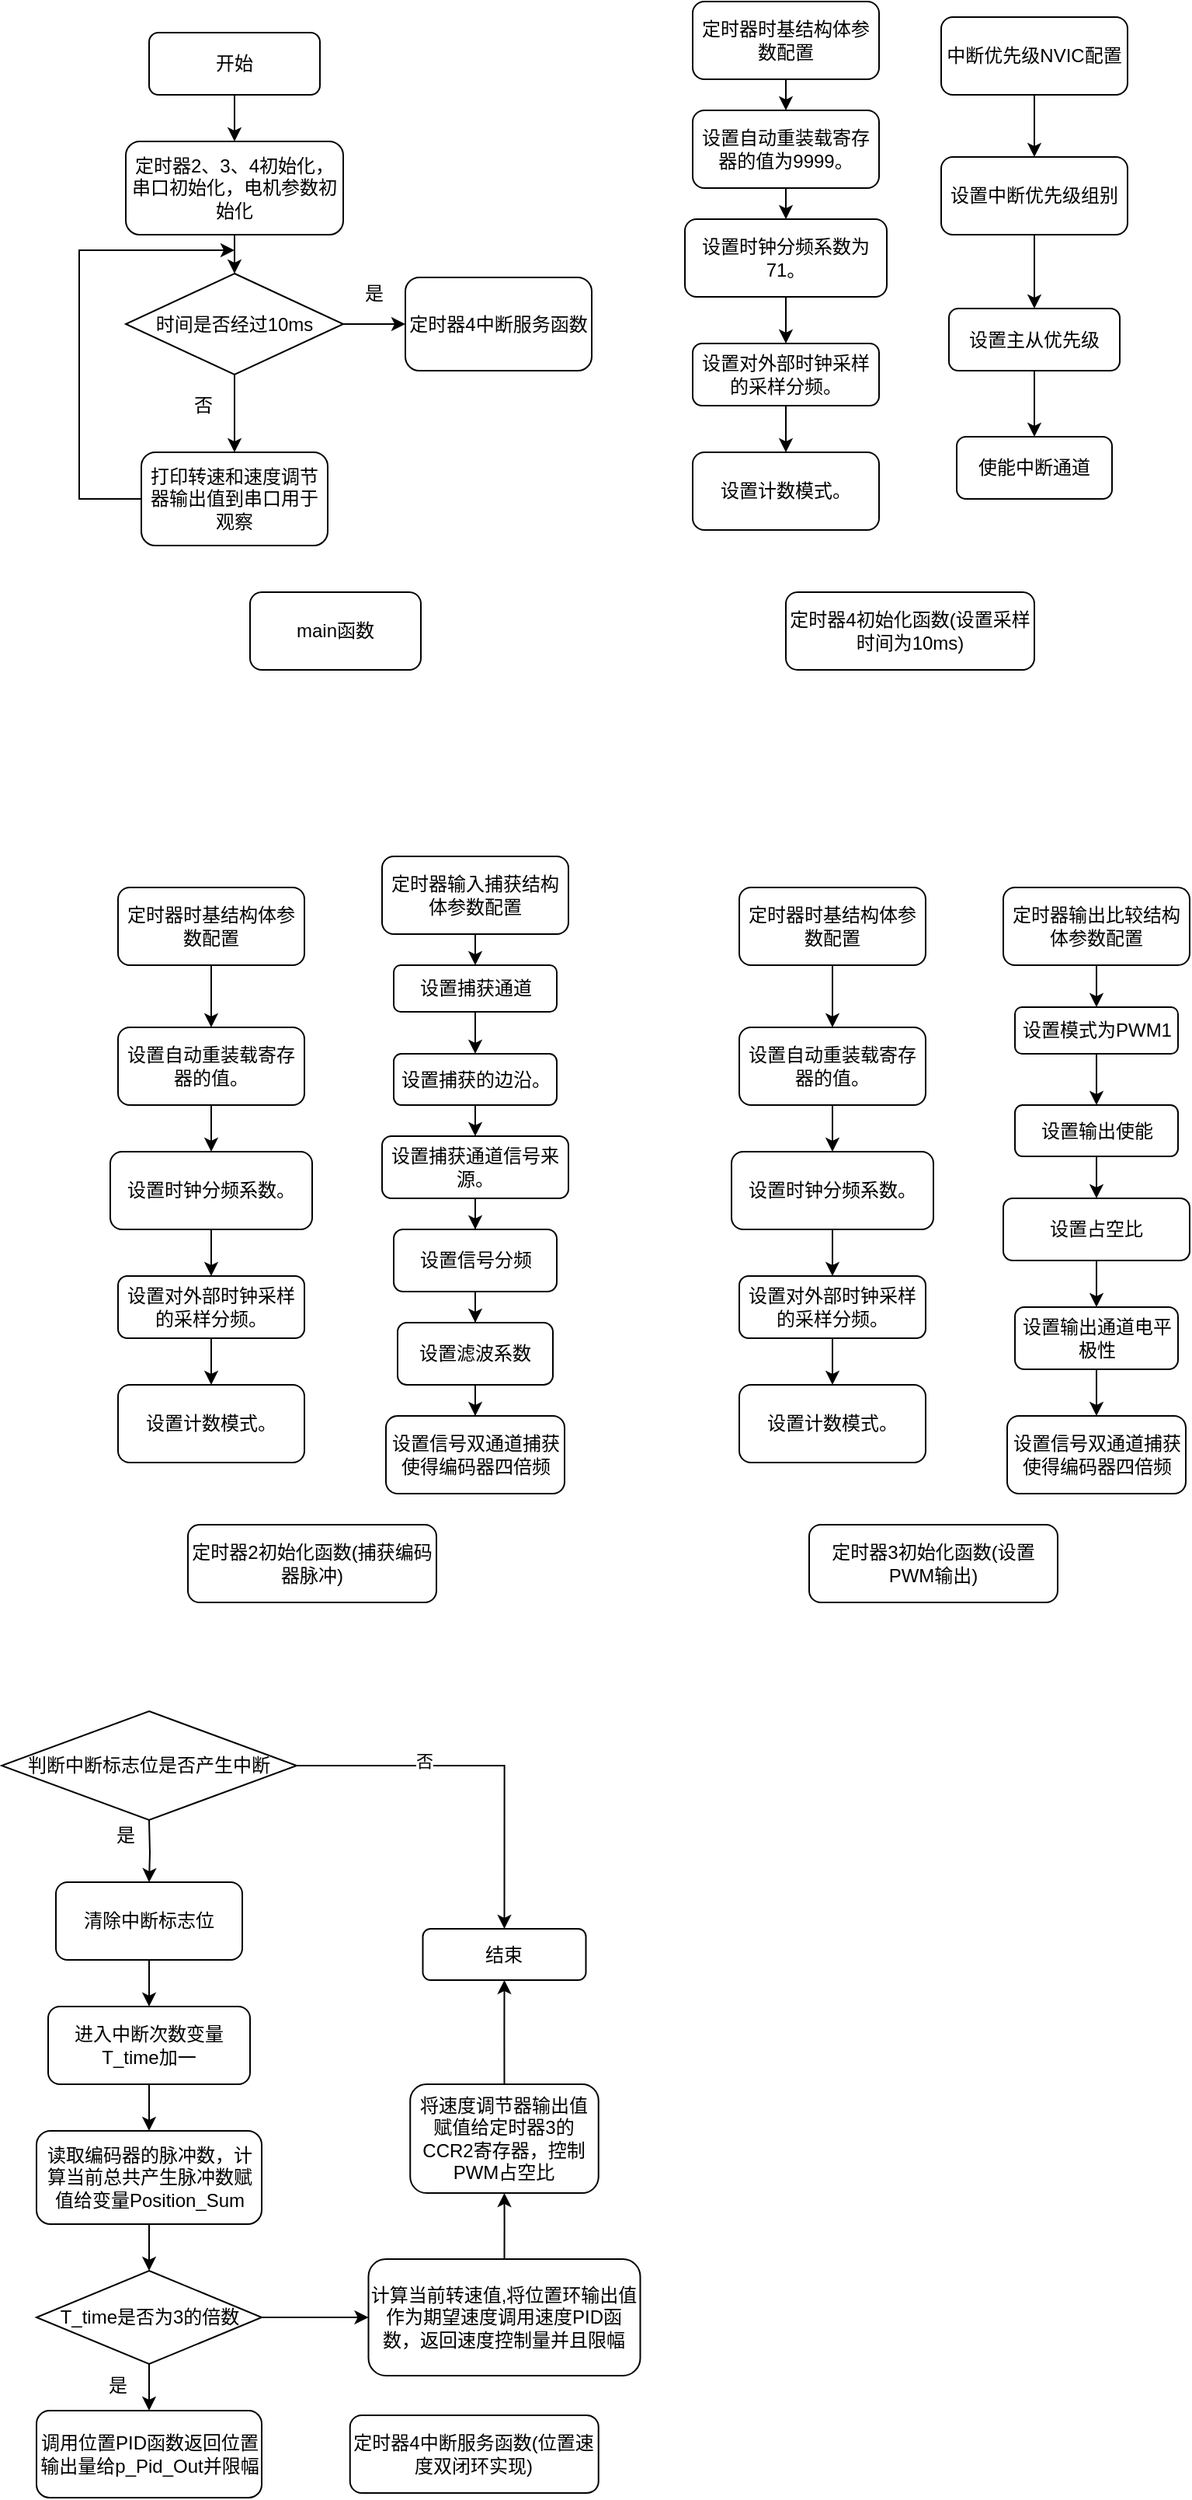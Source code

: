 <mxfile version="18.1.3" type="github">
  <diagram id="jHzcKtj4BZgNH9L0islY" name="Page-1">
    <mxGraphModel dx="1278" dy="547" grid="1" gridSize="10" guides="1" tooltips="1" connect="1" arrows="1" fold="1" page="1" pageScale="1" pageWidth="1169" pageHeight="1654" math="0" shadow="0">
      <root>
        <mxCell id="0" />
        <mxCell id="1" parent="0" />
        <mxCell id="kzY7zWo_ARwAt6wi0qnG-14" style="edgeStyle=orthogonalEdgeStyle;rounded=0;orthogonalLoop=1;jettySize=auto;html=1;exitX=0.5;exitY=1;exitDx=0;exitDy=0;entryX=0.5;entryY=0;entryDx=0;entryDy=0;" edge="1" parent="1" source="kzY7zWo_ARwAt6wi0qnG-1" target="kzY7zWo_ARwAt6wi0qnG-9">
          <mxGeometry relative="1" as="geometry" />
        </mxCell>
        <mxCell id="kzY7zWo_ARwAt6wi0qnG-1" value="开始" style="rounded=1;whiteSpace=wrap;html=1;" vertex="1" parent="1">
          <mxGeometry x="175" y="150" width="110" height="40" as="geometry" />
        </mxCell>
        <mxCell id="kzY7zWo_ARwAt6wi0qnG-32" value="" style="edgeStyle=orthogonalEdgeStyle;rounded=0;orthogonalLoop=1;jettySize=auto;html=1;" edge="1" parent="1" source="kzY7zWo_ARwAt6wi0qnG-2" target="kzY7zWo_ARwAt6wi0qnG-21">
          <mxGeometry relative="1" as="geometry" />
        </mxCell>
        <mxCell id="kzY7zWo_ARwAt6wi0qnG-2" value="设置对外部时钟采样的采样分频。" style="rounded=1;whiteSpace=wrap;html=1;" vertex="1" parent="1">
          <mxGeometry x="525" y="350" width="120" height="40" as="geometry" />
        </mxCell>
        <mxCell id="kzY7zWo_ARwAt6wi0qnG-31" style="edgeStyle=orthogonalEdgeStyle;rounded=0;orthogonalLoop=1;jettySize=auto;html=1;exitX=0.5;exitY=1;exitDx=0;exitDy=0;entryX=0.5;entryY=0;entryDx=0;entryDy=0;" edge="1" parent="1" source="kzY7zWo_ARwAt6wi0qnG-3" target="kzY7zWo_ARwAt6wi0qnG-2">
          <mxGeometry relative="1" as="geometry" />
        </mxCell>
        <mxCell id="kzY7zWo_ARwAt6wi0qnG-3" value="设置时钟分频系数为71。" style="rounded=1;whiteSpace=wrap;html=1;" vertex="1" parent="1">
          <mxGeometry x="520" y="270" width="130" height="50" as="geometry" />
        </mxCell>
        <mxCell id="kzY7zWo_ARwAt6wi0qnG-30" style="edgeStyle=orthogonalEdgeStyle;rounded=0;orthogonalLoop=1;jettySize=auto;html=1;exitX=0.5;exitY=1;exitDx=0;exitDy=0;entryX=0.5;entryY=0;entryDx=0;entryDy=0;" edge="1" parent="1" source="kzY7zWo_ARwAt6wi0qnG-4" target="kzY7zWo_ARwAt6wi0qnG-3">
          <mxGeometry relative="1" as="geometry" />
        </mxCell>
        <mxCell id="kzY7zWo_ARwAt6wi0qnG-4" value="设置自动重装载寄存器的值为9999。" style="rounded=1;whiteSpace=wrap;html=1;" vertex="1" parent="1">
          <mxGeometry x="525" y="200" width="120" height="50" as="geometry" />
        </mxCell>
        <mxCell id="kzY7zWo_ARwAt6wi0qnG-5" value="定时器4初始化函数(设置采样时间为10ms)" style="rounded=1;whiteSpace=wrap;html=1;" vertex="1" parent="1">
          <mxGeometry x="585" y="510" width="160" height="50" as="geometry" />
        </mxCell>
        <mxCell id="kzY7zWo_ARwAt6wi0qnG-6" value="main函数" style="rounded=1;whiteSpace=wrap;html=1;" vertex="1" parent="1">
          <mxGeometry x="240" y="510" width="110" height="50" as="geometry" />
        </mxCell>
        <mxCell id="kzY7zWo_ARwAt6wi0qnG-7" value="定时器4中断服务函数" style="rounded=1;whiteSpace=wrap;html=1;" vertex="1" parent="1">
          <mxGeometry x="340" y="307.5" width="120" height="60" as="geometry" />
        </mxCell>
        <mxCell id="kzY7zWo_ARwAt6wi0qnG-17" style="edgeStyle=orthogonalEdgeStyle;rounded=0;orthogonalLoop=1;jettySize=auto;html=1;exitX=0;exitY=0.5;exitDx=0;exitDy=0;" edge="1" parent="1" source="kzY7zWo_ARwAt6wi0qnG-8">
          <mxGeometry relative="1" as="geometry">
            <mxPoint x="230" y="290" as="targetPoint" />
            <Array as="points">
              <mxPoint x="130" y="450" />
              <mxPoint x="130" y="290" />
            </Array>
          </mxGeometry>
        </mxCell>
        <mxCell id="kzY7zWo_ARwAt6wi0qnG-8" value="打印转速和速度调节器输出值到串口用于观察" style="rounded=1;whiteSpace=wrap;html=1;" vertex="1" parent="1">
          <mxGeometry x="170" y="420" width="120" height="60" as="geometry" />
        </mxCell>
        <mxCell id="kzY7zWo_ARwAt6wi0qnG-15" style="edgeStyle=orthogonalEdgeStyle;rounded=0;orthogonalLoop=1;jettySize=auto;html=1;exitX=0.5;exitY=1;exitDx=0;exitDy=0;entryX=0.5;entryY=0;entryDx=0;entryDy=0;" edge="1" parent="1" source="kzY7zWo_ARwAt6wi0qnG-9" target="kzY7zWo_ARwAt6wi0qnG-12">
          <mxGeometry relative="1" as="geometry" />
        </mxCell>
        <mxCell id="kzY7zWo_ARwAt6wi0qnG-9" value="定时器2、3、4初始化，串口初始化，电机参数初始化" style="rounded=1;whiteSpace=wrap;html=1;" vertex="1" parent="1">
          <mxGeometry x="160" y="220" width="140" height="60" as="geometry" />
        </mxCell>
        <mxCell id="kzY7zWo_ARwAt6wi0qnG-13" style="edgeStyle=orthogonalEdgeStyle;rounded=0;orthogonalLoop=1;jettySize=auto;html=1;exitX=0.5;exitY=1;exitDx=0;exitDy=0;entryX=0.5;entryY=0;entryDx=0;entryDy=0;" edge="1" parent="1" source="kzY7zWo_ARwAt6wi0qnG-12" target="kzY7zWo_ARwAt6wi0qnG-8">
          <mxGeometry relative="1" as="geometry" />
        </mxCell>
        <mxCell id="kzY7zWo_ARwAt6wi0qnG-20" style="edgeStyle=orthogonalEdgeStyle;rounded=0;orthogonalLoop=1;jettySize=auto;html=1;exitX=1;exitY=0.5;exitDx=0;exitDy=0;entryX=0;entryY=0.5;entryDx=0;entryDy=0;" edge="1" parent="1" source="kzY7zWo_ARwAt6wi0qnG-12" target="kzY7zWo_ARwAt6wi0qnG-7">
          <mxGeometry relative="1" as="geometry" />
        </mxCell>
        <mxCell id="kzY7zWo_ARwAt6wi0qnG-12" value="时间是否经过10ms" style="rhombus;whiteSpace=wrap;html=1;" vertex="1" parent="1">
          <mxGeometry x="160" y="305" width="140" height="65" as="geometry" />
        </mxCell>
        <mxCell id="kzY7zWo_ARwAt6wi0qnG-18" value="否" style="text;html=1;strokeColor=none;fillColor=none;align=center;verticalAlign=middle;whiteSpace=wrap;rounded=0;" vertex="1" parent="1">
          <mxGeometry x="190" y="380" width="40" height="20" as="geometry" />
        </mxCell>
        <mxCell id="kzY7zWo_ARwAt6wi0qnG-19" value="是" style="text;html=1;strokeColor=none;fillColor=none;align=center;verticalAlign=middle;whiteSpace=wrap;rounded=0;" vertex="1" parent="1">
          <mxGeometry x="300" y="307.5" width="40" height="20" as="geometry" />
        </mxCell>
        <mxCell id="kzY7zWo_ARwAt6wi0qnG-21" value="设置计数模式。" style="rounded=1;whiteSpace=wrap;html=1;" vertex="1" parent="1">
          <mxGeometry x="525" y="420" width="120" height="50" as="geometry" />
        </mxCell>
        <mxCell id="kzY7zWo_ARwAt6wi0qnG-22" value="使能中断通道" style="rounded=1;whiteSpace=wrap;html=1;" vertex="1" parent="1">
          <mxGeometry x="695" y="410" width="100" height="40" as="geometry" />
        </mxCell>
        <mxCell id="kzY7zWo_ARwAt6wi0qnG-37" style="edgeStyle=orthogonalEdgeStyle;rounded=0;orthogonalLoop=1;jettySize=auto;html=1;exitX=0.5;exitY=1;exitDx=0;exitDy=0;entryX=0.5;entryY=0;entryDx=0;entryDy=0;" edge="1" parent="1" source="kzY7zWo_ARwAt6wi0qnG-23" target="kzY7zWo_ARwAt6wi0qnG-22">
          <mxGeometry relative="1" as="geometry" />
        </mxCell>
        <mxCell id="kzY7zWo_ARwAt6wi0qnG-23" value="设置主从优先级" style="rounded=1;whiteSpace=wrap;html=1;" vertex="1" parent="1">
          <mxGeometry x="690" y="327.5" width="110" height="40" as="geometry" />
        </mxCell>
        <mxCell id="kzY7zWo_ARwAt6wi0qnG-36" style="edgeStyle=orthogonalEdgeStyle;rounded=0;orthogonalLoop=1;jettySize=auto;html=1;exitX=0.5;exitY=1;exitDx=0;exitDy=0;entryX=0.5;entryY=0;entryDx=0;entryDy=0;" edge="1" parent="1" source="kzY7zWo_ARwAt6wi0qnG-24" target="kzY7zWo_ARwAt6wi0qnG-23">
          <mxGeometry relative="1" as="geometry" />
        </mxCell>
        <mxCell id="kzY7zWo_ARwAt6wi0qnG-24" value="设置中断优先级组别" style="rounded=1;whiteSpace=wrap;html=1;" vertex="1" parent="1">
          <mxGeometry x="685" y="230" width="120" height="50" as="geometry" />
        </mxCell>
        <mxCell id="kzY7zWo_ARwAt6wi0qnG-35" style="edgeStyle=orthogonalEdgeStyle;rounded=0;orthogonalLoop=1;jettySize=auto;html=1;exitX=0.5;exitY=1;exitDx=0;exitDy=0;entryX=0.5;entryY=0;entryDx=0;entryDy=0;" edge="1" parent="1" source="kzY7zWo_ARwAt6wi0qnG-25" target="kzY7zWo_ARwAt6wi0qnG-24">
          <mxGeometry relative="1" as="geometry" />
        </mxCell>
        <mxCell id="kzY7zWo_ARwAt6wi0qnG-25" value="中断优先级NVIC配置" style="rounded=1;whiteSpace=wrap;html=1;" vertex="1" parent="1">
          <mxGeometry x="685" y="140" width="120" height="50" as="geometry" />
        </mxCell>
        <mxCell id="kzY7zWo_ARwAt6wi0qnG-29" style="edgeStyle=orthogonalEdgeStyle;rounded=0;orthogonalLoop=1;jettySize=auto;html=1;exitX=0.5;exitY=1;exitDx=0;exitDy=0;entryX=0.5;entryY=0;entryDx=0;entryDy=0;" edge="1" parent="1" source="kzY7zWo_ARwAt6wi0qnG-27" target="kzY7zWo_ARwAt6wi0qnG-4">
          <mxGeometry relative="1" as="geometry" />
        </mxCell>
        <mxCell id="kzY7zWo_ARwAt6wi0qnG-27" value="定时器时基结构体参数配置" style="rounded=1;whiteSpace=wrap;html=1;" vertex="1" parent="1">
          <mxGeometry x="525" y="130" width="120" height="50" as="geometry" />
        </mxCell>
        <mxCell id="kzY7zWo_ARwAt6wi0qnG-34" value="定时器2初始化函数(捕获编码器脉冲)" style="rounded=1;whiteSpace=wrap;html=1;" vertex="1" parent="1">
          <mxGeometry x="200" y="1110" width="160" height="50" as="geometry" />
        </mxCell>
        <mxCell id="kzY7zWo_ARwAt6wi0qnG-38" value="" style="edgeStyle=orthogonalEdgeStyle;rounded=0;orthogonalLoop=1;jettySize=auto;html=1;" edge="1" parent="1" source="kzY7zWo_ARwAt6wi0qnG-39" target="kzY7zWo_ARwAt6wi0qnG-44">
          <mxGeometry relative="1" as="geometry" />
        </mxCell>
        <mxCell id="kzY7zWo_ARwAt6wi0qnG-39" value="设置对外部时钟采样的采样分频。" style="rounded=1;whiteSpace=wrap;html=1;" vertex="1" parent="1">
          <mxGeometry x="155" y="950" width="120" height="40" as="geometry" />
        </mxCell>
        <mxCell id="kzY7zWo_ARwAt6wi0qnG-40" style="edgeStyle=orthogonalEdgeStyle;rounded=0;orthogonalLoop=1;jettySize=auto;html=1;exitX=0.5;exitY=1;exitDx=0;exitDy=0;entryX=0.5;entryY=0;entryDx=0;entryDy=0;" edge="1" parent="1" source="kzY7zWo_ARwAt6wi0qnG-41" target="kzY7zWo_ARwAt6wi0qnG-39">
          <mxGeometry relative="1" as="geometry" />
        </mxCell>
        <mxCell id="kzY7zWo_ARwAt6wi0qnG-41" value="设置时钟分频系数。" style="rounded=1;whiteSpace=wrap;html=1;" vertex="1" parent="1">
          <mxGeometry x="150" y="870" width="130" height="50" as="geometry" />
        </mxCell>
        <mxCell id="kzY7zWo_ARwAt6wi0qnG-42" style="edgeStyle=orthogonalEdgeStyle;rounded=0;orthogonalLoop=1;jettySize=auto;html=1;exitX=0.5;exitY=1;exitDx=0;exitDy=0;entryX=0.5;entryY=0;entryDx=0;entryDy=0;" edge="1" parent="1" source="kzY7zWo_ARwAt6wi0qnG-43" target="kzY7zWo_ARwAt6wi0qnG-41">
          <mxGeometry relative="1" as="geometry" />
        </mxCell>
        <mxCell id="kzY7zWo_ARwAt6wi0qnG-43" value="设置自动重装载寄存器的值。" style="rounded=1;whiteSpace=wrap;html=1;" vertex="1" parent="1">
          <mxGeometry x="155" y="790" width="120" height="50" as="geometry" />
        </mxCell>
        <mxCell id="kzY7zWo_ARwAt6wi0qnG-44" value="设置计数模式。" style="rounded=1;whiteSpace=wrap;html=1;" vertex="1" parent="1">
          <mxGeometry x="155" y="1020" width="120" height="50" as="geometry" />
        </mxCell>
        <mxCell id="kzY7zWo_ARwAt6wi0qnG-45" style="edgeStyle=orthogonalEdgeStyle;rounded=0;orthogonalLoop=1;jettySize=auto;html=1;exitX=0.5;exitY=1;exitDx=0;exitDy=0;entryX=0.5;entryY=0;entryDx=0;entryDy=0;" edge="1" parent="1" source="kzY7zWo_ARwAt6wi0qnG-46" target="kzY7zWo_ARwAt6wi0qnG-43">
          <mxGeometry relative="1" as="geometry" />
        </mxCell>
        <mxCell id="kzY7zWo_ARwAt6wi0qnG-46" value="定时器时基结构体参数配置" style="rounded=1;whiteSpace=wrap;html=1;" vertex="1" parent="1">
          <mxGeometry x="155" y="700" width="120" height="50" as="geometry" />
        </mxCell>
        <mxCell id="kzY7zWo_ARwAt6wi0qnG-49" value="" style="edgeStyle=orthogonalEdgeStyle;rounded=0;orthogonalLoop=1;jettySize=auto;html=1;" edge="1" parent="1" source="kzY7zWo_ARwAt6wi0qnG-50" target="kzY7zWo_ARwAt6wi0qnG-55">
          <mxGeometry relative="1" as="geometry" />
        </mxCell>
        <mxCell id="kzY7zWo_ARwAt6wi0qnG-50" value="设置捕获通道信号来源。" style="rounded=1;whiteSpace=wrap;html=1;" vertex="1" parent="1">
          <mxGeometry x="325" y="860" width="120" height="40" as="geometry" />
        </mxCell>
        <mxCell id="kzY7zWo_ARwAt6wi0qnG-51" style="edgeStyle=orthogonalEdgeStyle;rounded=0;orthogonalLoop=1;jettySize=auto;html=1;exitX=0.5;exitY=1;exitDx=0;exitDy=0;entryX=0.5;entryY=0;entryDx=0;entryDy=0;" edge="1" parent="1" source="kzY7zWo_ARwAt6wi0qnG-52" target="kzY7zWo_ARwAt6wi0qnG-50">
          <mxGeometry relative="1" as="geometry" />
        </mxCell>
        <mxCell id="kzY7zWo_ARwAt6wi0qnG-52" value="设置捕获的边沿。" style="rounded=1;whiteSpace=wrap;html=1;" vertex="1" parent="1">
          <mxGeometry x="332.5" y="807" width="105" height="33" as="geometry" />
        </mxCell>
        <mxCell id="kzY7zWo_ARwAt6wi0qnG-53" style="edgeStyle=orthogonalEdgeStyle;rounded=0;orthogonalLoop=1;jettySize=auto;html=1;exitX=0.5;exitY=1;exitDx=0;exitDy=0;entryX=0.5;entryY=0;entryDx=0;entryDy=0;" edge="1" parent="1" source="kzY7zWo_ARwAt6wi0qnG-54" target="kzY7zWo_ARwAt6wi0qnG-52">
          <mxGeometry relative="1" as="geometry" />
        </mxCell>
        <mxCell id="kzY7zWo_ARwAt6wi0qnG-54" value="设置捕获通道" style="rounded=1;whiteSpace=wrap;html=1;" vertex="1" parent="1">
          <mxGeometry x="332.5" y="750" width="105" height="30" as="geometry" />
        </mxCell>
        <mxCell id="kzY7zWo_ARwAt6wi0qnG-61" value="" style="edgeStyle=orthogonalEdgeStyle;rounded=0;orthogonalLoop=1;jettySize=auto;html=1;" edge="1" parent="1" source="kzY7zWo_ARwAt6wi0qnG-55" target="kzY7zWo_ARwAt6wi0qnG-59">
          <mxGeometry relative="1" as="geometry" />
        </mxCell>
        <mxCell id="kzY7zWo_ARwAt6wi0qnG-55" value="设置信号分频" style="rounded=1;whiteSpace=wrap;html=1;" vertex="1" parent="1">
          <mxGeometry x="332.5" y="920" width="105" height="40" as="geometry" />
        </mxCell>
        <mxCell id="kzY7zWo_ARwAt6wi0qnG-56" style="edgeStyle=orthogonalEdgeStyle;rounded=0;orthogonalLoop=1;jettySize=auto;html=1;exitX=0.5;exitY=1;exitDx=0;exitDy=0;entryX=0.5;entryY=0;entryDx=0;entryDy=0;" edge="1" parent="1" source="kzY7zWo_ARwAt6wi0qnG-57" target="kzY7zWo_ARwAt6wi0qnG-54">
          <mxGeometry relative="1" as="geometry" />
        </mxCell>
        <mxCell id="kzY7zWo_ARwAt6wi0qnG-57" value="定时器输入捕获结构体参数配置" style="rounded=1;whiteSpace=wrap;html=1;" vertex="1" parent="1">
          <mxGeometry x="325" y="680" width="120" height="50" as="geometry" />
        </mxCell>
        <mxCell id="kzY7zWo_ARwAt6wi0qnG-63" value="" style="edgeStyle=orthogonalEdgeStyle;rounded=0;orthogonalLoop=1;jettySize=auto;html=1;" edge="1" parent="1" source="kzY7zWo_ARwAt6wi0qnG-59" target="kzY7zWo_ARwAt6wi0qnG-62">
          <mxGeometry relative="1" as="geometry" />
        </mxCell>
        <mxCell id="kzY7zWo_ARwAt6wi0qnG-59" value="设置滤波系数" style="rounded=1;whiteSpace=wrap;html=1;" vertex="1" parent="1">
          <mxGeometry x="335" y="980" width="100" height="40" as="geometry" />
        </mxCell>
        <mxCell id="kzY7zWo_ARwAt6wi0qnG-62" value="设置信号双通道捕获使得编码器四倍频" style="rounded=1;whiteSpace=wrap;html=1;" vertex="1" parent="1">
          <mxGeometry x="327.5" y="1040" width="115" height="50" as="geometry" />
        </mxCell>
        <mxCell id="kzY7zWo_ARwAt6wi0qnG-65" value="定时器3初始化函数(设置PWM输出)" style="rounded=1;whiteSpace=wrap;html=1;" vertex="1" parent="1">
          <mxGeometry x="600" y="1110" width="160" height="50" as="geometry" />
        </mxCell>
        <mxCell id="kzY7zWo_ARwAt6wi0qnG-66" value="" style="edgeStyle=orthogonalEdgeStyle;rounded=0;orthogonalLoop=1;jettySize=auto;html=1;" edge="1" parent="1" source="kzY7zWo_ARwAt6wi0qnG-67" target="kzY7zWo_ARwAt6wi0qnG-72">
          <mxGeometry relative="1" as="geometry" />
        </mxCell>
        <mxCell id="kzY7zWo_ARwAt6wi0qnG-67" value="设置对外部时钟采样的采样分频。" style="rounded=1;whiteSpace=wrap;html=1;" vertex="1" parent="1">
          <mxGeometry x="555" y="950" width="120" height="40" as="geometry" />
        </mxCell>
        <mxCell id="kzY7zWo_ARwAt6wi0qnG-68" style="edgeStyle=orthogonalEdgeStyle;rounded=0;orthogonalLoop=1;jettySize=auto;html=1;exitX=0.5;exitY=1;exitDx=0;exitDy=0;entryX=0.5;entryY=0;entryDx=0;entryDy=0;" edge="1" parent="1" source="kzY7zWo_ARwAt6wi0qnG-69" target="kzY7zWo_ARwAt6wi0qnG-67">
          <mxGeometry relative="1" as="geometry" />
        </mxCell>
        <mxCell id="kzY7zWo_ARwAt6wi0qnG-69" value="设置时钟分频系数。" style="rounded=1;whiteSpace=wrap;html=1;" vertex="1" parent="1">
          <mxGeometry x="550" y="870" width="130" height="50" as="geometry" />
        </mxCell>
        <mxCell id="kzY7zWo_ARwAt6wi0qnG-70" style="edgeStyle=orthogonalEdgeStyle;rounded=0;orthogonalLoop=1;jettySize=auto;html=1;exitX=0.5;exitY=1;exitDx=0;exitDy=0;entryX=0.5;entryY=0;entryDx=0;entryDy=0;" edge="1" parent="1" source="kzY7zWo_ARwAt6wi0qnG-71" target="kzY7zWo_ARwAt6wi0qnG-69">
          <mxGeometry relative="1" as="geometry" />
        </mxCell>
        <mxCell id="kzY7zWo_ARwAt6wi0qnG-71" value="设置自动重装载寄存器的值。" style="rounded=1;whiteSpace=wrap;html=1;" vertex="1" parent="1">
          <mxGeometry x="555" y="790" width="120" height="50" as="geometry" />
        </mxCell>
        <mxCell id="kzY7zWo_ARwAt6wi0qnG-72" value="设置计数模式。" style="rounded=1;whiteSpace=wrap;html=1;" vertex="1" parent="1">
          <mxGeometry x="555" y="1020" width="120" height="50" as="geometry" />
        </mxCell>
        <mxCell id="kzY7zWo_ARwAt6wi0qnG-73" style="edgeStyle=orthogonalEdgeStyle;rounded=0;orthogonalLoop=1;jettySize=auto;html=1;exitX=0.5;exitY=1;exitDx=0;exitDy=0;entryX=0.5;entryY=0;entryDx=0;entryDy=0;" edge="1" parent="1" source="kzY7zWo_ARwAt6wi0qnG-74" target="kzY7zWo_ARwAt6wi0qnG-71">
          <mxGeometry relative="1" as="geometry" />
        </mxCell>
        <mxCell id="kzY7zWo_ARwAt6wi0qnG-74" value="定时器时基结构体参数配置" style="rounded=1;whiteSpace=wrap;html=1;" vertex="1" parent="1">
          <mxGeometry x="555" y="700" width="120" height="50" as="geometry" />
        </mxCell>
        <mxCell id="kzY7zWo_ARwAt6wi0qnG-75" value="" style="edgeStyle=orthogonalEdgeStyle;rounded=0;orthogonalLoop=1;jettySize=auto;html=1;" edge="1" parent="1" source="kzY7zWo_ARwAt6wi0qnG-76" target="kzY7zWo_ARwAt6wi0qnG-82">
          <mxGeometry relative="1" as="geometry" />
        </mxCell>
        <mxCell id="kzY7zWo_ARwAt6wi0qnG-76" value="设置占空比" style="rounded=1;whiteSpace=wrap;html=1;" vertex="1" parent="1">
          <mxGeometry x="725" y="900" width="120" height="40" as="geometry" />
        </mxCell>
        <mxCell id="kzY7zWo_ARwAt6wi0qnG-77" style="edgeStyle=orthogonalEdgeStyle;rounded=0;orthogonalLoop=1;jettySize=auto;html=1;exitX=0.5;exitY=1;exitDx=0;exitDy=0;entryX=0.5;entryY=0;entryDx=0;entryDy=0;" edge="1" parent="1" source="kzY7zWo_ARwAt6wi0qnG-78" target="kzY7zWo_ARwAt6wi0qnG-76">
          <mxGeometry relative="1" as="geometry" />
        </mxCell>
        <mxCell id="kzY7zWo_ARwAt6wi0qnG-78" value="设置输出使能" style="rounded=1;whiteSpace=wrap;html=1;" vertex="1" parent="1">
          <mxGeometry x="732.5" y="840" width="105" height="33" as="geometry" />
        </mxCell>
        <mxCell id="kzY7zWo_ARwAt6wi0qnG-79" style="edgeStyle=orthogonalEdgeStyle;rounded=0;orthogonalLoop=1;jettySize=auto;html=1;exitX=0.5;exitY=1;exitDx=0;exitDy=0;entryX=0.5;entryY=0;entryDx=0;entryDy=0;" edge="1" parent="1" source="kzY7zWo_ARwAt6wi0qnG-80" target="kzY7zWo_ARwAt6wi0qnG-78">
          <mxGeometry relative="1" as="geometry" />
        </mxCell>
        <mxCell id="kzY7zWo_ARwAt6wi0qnG-80" value="设置模式为PWM1" style="rounded=1;whiteSpace=wrap;html=1;" vertex="1" parent="1">
          <mxGeometry x="732.5" y="777" width="105" height="30" as="geometry" />
        </mxCell>
        <mxCell id="kzY7zWo_ARwAt6wi0qnG-89" style="edgeStyle=orthogonalEdgeStyle;rounded=0;orthogonalLoop=1;jettySize=auto;html=1;exitX=0.5;exitY=1;exitDx=0;exitDy=0;entryX=0.5;entryY=0;entryDx=0;entryDy=0;" edge="1" parent="1" source="kzY7zWo_ARwAt6wi0qnG-82" target="kzY7zWo_ARwAt6wi0qnG-87">
          <mxGeometry relative="1" as="geometry">
            <mxPoint x="785" y="1020" as="targetPoint" />
          </mxGeometry>
        </mxCell>
        <mxCell id="kzY7zWo_ARwAt6wi0qnG-82" value="&lt;p&gt;设置输出通道电平极性&lt;br&gt;&lt;/p&gt;" style="rounded=1;whiteSpace=wrap;html=1;" vertex="1" parent="1">
          <mxGeometry x="732.5" y="970" width="105" height="40" as="geometry" />
        </mxCell>
        <mxCell id="kzY7zWo_ARwAt6wi0qnG-83" style="edgeStyle=orthogonalEdgeStyle;rounded=0;orthogonalLoop=1;jettySize=auto;html=1;exitX=0.5;exitY=1;exitDx=0;exitDy=0;entryX=0.5;entryY=0;entryDx=0;entryDy=0;" edge="1" parent="1" source="kzY7zWo_ARwAt6wi0qnG-84" target="kzY7zWo_ARwAt6wi0qnG-80">
          <mxGeometry relative="1" as="geometry" />
        </mxCell>
        <mxCell id="kzY7zWo_ARwAt6wi0qnG-84" value="定时器输出比较结构体参数配置" style="rounded=1;whiteSpace=wrap;html=1;" vertex="1" parent="1">
          <mxGeometry x="725" y="700" width="120" height="50" as="geometry" />
        </mxCell>
        <mxCell id="kzY7zWo_ARwAt6wi0qnG-87" value="设置信号双通道捕获使得编码器四倍频" style="rounded=1;whiteSpace=wrap;html=1;" vertex="1" parent="1">
          <mxGeometry x="727.5" y="1040" width="115" height="50" as="geometry" />
        </mxCell>
        <mxCell id="kzY7zWo_ARwAt6wi0qnG-91" value="定时器4中断服务函数(位置速度双闭环实现)" style="rounded=1;whiteSpace=wrap;html=1;" vertex="1" parent="1">
          <mxGeometry x="304.37" y="1683" width="160" height="50" as="geometry" />
        </mxCell>
        <mxCell id="kzY7zWo_ARwAt6wi0qnG-117" style="edgeStyle=orthogonalEdgeStyle;rounded=0;orthogonalLoop=1;jettySize=auto;html=1;exitX=0.5;exitY=1;exitDx=0;exitDy=0;entryX=0.5;entryY=0;entryDx=0;entryDy=0;" edge="1" parent="1" source="kzY7zWo_ARwAt6wi0qnG-95" target="kzY7zWo_ARwAt6wi0qnG-116">
          <mxGeometry relative="1" as="geometry" />
        </mxCell>
        <mxCell id="kzY7zWo_ARwAt6wi0qnG-95" value="进入中断次数变量T_time加一" style="rounded=1;whiteSpace=wrap;html=1;" vertex="1" parent="1">
          <mxGeometry x="110" y="1420" width="130" height="50" as="geometry" />
        </mxCell>
        <mxCell id="kzY7zWo_ARwAt6wi0qnG-96" style="edgeStyle=orthogonalEdgeStyle;rounded=0;orthogonalLoop=1;jettySize=auto;html=1;exitX=0.5;exitY=1;exitDx=0;exitDy=0;entryX=0.5;entryY=0;entryDx=0;entryDy=0;" edge="1" parent="1" source="kzY7zWo_ARwAt6wi0qnG-97" target="kzY7zWo_ARwAt6wi0qnG-95">
          <mxGeometry relative="1" as="geometry" />
        </mxCell>
        <mxCell id="kzY7zWo_ARwAt6wi0qnG-97" value="清除中断标志位" style="rounded=1;whiteSpace=wrap;html=1;" vertex="1" parent="1">
          <mxGeometry x="115" y="1340" width="120" height="50" as="geometry" />
        </mxCell>
        <mxCell id="kzY7zWo_ARwAt6wi0qnG-98" value="调用位置PID函数返回位置输出量给p_Pid_Out并限幅" style="rounded=1;whiteSpace=wrap;html=1;" vertex="1" parent="1">
          <mxGeometry x="102.5" y="1680" width="145" height="56" as="geometry" />
        </mxCell>
        <mxCell id="kzY7zWo_ARwAt6wi0qnG-99" style="edgeStyle=orthogonalEdgeStyle;rounded=0;orthogonalLoop=1;jettySize=auto;html=1;exitX=0.5;exitY=1;exitDx=0;exitDy=0;entryX=0.5;entryY=0;entryDx=0;entryDy=0;" edge="1" parent="1" target="kzY7zWo_ARwAt6wi0qnG-97">
          <mxGeometry relative="1" as="geometry">
            <mxPoint x="175" y="1300" as="sourcePoint" />
          </mxGeometry>
        </mxCell>
        <mxCell id="kzY7zWo_ARwAt6wi0qnG-104" value="结束" style="rounded=1;whiteSpace=wrap;html=1;" vertex="1" parent="1">
          <mxGeometry x="351.25" y="1370" width="105" height="33" as="geometry" />
        </mxCell>
        <mxCell id="kzY7zWo_ARwAt6wi0qnG-125" style="edgeStyle=orthogonalEdgeStyle;rounded=0;orthogonalLoop=1;jettySize=auto;html=1;exitX=0.5;exitY=0;exitDx=0;exitDy=0;entryX=0.5;entryY=1;entryDx=0;entryDy=0;" edge="1" parent="1" source="kzY7zWo_ARwAt6wi0qnG-106" target="kzY7zWo_ARwAt6wi0qnG-104">
          <mxGeometry relative="1" as="geometry" />
        </mxCell>
        <mxCell id="kzY7zWo_ARwAt6wi0qnG-106" value="将速度调节器输出值赋值给定时器3的CCR2寄存器，控制PWM占空比" style="rounded=1;whiteSpace=wrap;html=1;" vertex="1" parent="1">
          <mxGeometry x="343.12" y="1470" width="121.25" height="70" as="geometry" />
        </mxCell>
        <mxCell id="kzY7zWo_ARwAt6wi0qnG-122" style="edgeStyle=orthogonalEdgeStyle;rounded=0;orthogonalLoop=1;jettySize=auto;html=1;exitX=0.5;exitY=0;exitDx=0;exitDy=0;entryX=0.5;entryY=1;entryDx=0;entryDy=0;" edge="1" parent="1" source="kzY7zWo_ARwAt6wi0qnG-110" target="kzY7zWo_ARwAt6wi0qnG-106">
          <mxGeometry relative="1" as="geometry" />
        </mxCell>
        <mxCell id="kzY7zWo_ARwAt6wi0qnG-110" value="计算当前转速值,将位置环输出值作为期望速度调用速度PID函数，返回速度控制量并且限幅" style="rounded=1;whiteSpace=wrap;html=1;" vertex="1" parent="1">
          <mxGeometry x="316.25" y="1582.5" width="175" height="75" as="geometry" />
        </mxCell>
        <mxCell id="kzY7zWo_ARwAt6wi0qnG-123" style="edgeStyle=orthogonalEdgeStyle;rounded=0;orthogonalLoop=1;jettySize=auto;html=1;exitX=1;exitY=0.5;exitDx=0;exitDy=0;entryX=0.5;entryY=0;entryDx=0;entryDy=0;" edge="1" parent="1" source="kzY7zWo_ARwAt6wi0qnG-112" target="kzY7zWo_ARwAt6wi0qnG-104">
          <mxGeometry relative="1" as="geometry" />
        </mxCell>
        <mxCell id="kzY7zWo_ARwAt6wi0qnG-124" value="否" style="edgeLabel;html=1;align=center;verticalAlign=middle;resizable=0;points=[];" vertex="1" connectable="0" parent="kzY7zWo_ARwAt6wi0qnG-123">
          <mxGeometry x="-0.317" y="3" relative="1" as="geometry">
            <mxPoint as="offset" />
          </mxGeometry>
        </mxCell>
        <mxCell id="kzY7zWo_ARwAt6wi0qnG-112" value="&lt;span style=&quot;&quot;&gt;判断中断标志位是否产生中断&lt;/span&gt;" style="rhombus;whiteSpace=wrap;html=1;" vertex="1" parent="1">
          <mxGeometry x="80" y="1230" width="190" height="70" as="geometry" />
        </mxCell>
        <mxCell id="kzY7zWo_ARwAt6wi0qnG-113" value="是" style="text;html=1;strokeColor=none;fillColor=none;align=center;verticalAlign=middle;whiteSpace=wrap;rounded=0;" vertex="1" parent="1">
          <mxGeometry x="140" y="1300" width="40" height="20" as="geometry" />
        </mxCell>
        <mxCell id="kzY7zWo_ARwAt6wi0qnG-119" style="edgeStyle=orthogonalEdgeStyle;rounded=0;orthogonalLoop=1;jettySize=auto;html=1;exitX=0.5;exitY=1;exitDx=0;exitDy=0;entryX=0.5;entryY=0;entryDx=0;entryDy=0;" edge="1" parent="1" source="kzY7zWo_ARwAt6wi0qnG-114" target="kzY7zWo_ARwAt6wi0qnG-98">
          <mxGeometry relative="1" as="geometry" />
        </mxCell>
        <mxCell id="kzY7zWo_ARwAt6wi0qnG-120" style="edgeStyle=orthogonalEdgeStyle;rounded=0;orthogonalLoop=1;jettySize=auto;html=1;exitX=1;exitY=0.5;exitDx=0;exitDy=0;entryX=0;entryY=0.5;entryDx=0;entryDy=0;" edge="1" parent="1" source="kzY7zWo_ARwAt6wi0qnG-114" target="kzY7zWo_ARwAt6wi0qnG-110">
          <mxGeometry relative="1" as="geometry" />
        </mxCell>
        <mxCell id="kzY7zWo_ARwAt6wi0qnG-114" value="T_time是否为3的倍数" style="rhombus;whiteSpace=wrap;html=1;" vertex="1" parent="1">
          <mxGeometry x="102.5" y="1590" width="145" height="60" as="geometry" />
        </mxCell>
        <mxCell id="kzY7zWo_ARwAt6wi0qnG-115" value="是" style="text;html=1;strokeColor=none;fillColor=none;align=center;verticalAlign=middle;whiteSpace=wrap;rounded=0;" vertex="1" parent="1">
          <mxGeometry x="135" y="1654" width="40" height="20" as="geometry" />
        </mxCell>
        <mxCell id="kzY7zWo_ARwAt6wi0qnG-118" style="edgeStyle=orthogonalEdgeStyle;rounded=0;orthogonalLoop=1;jettySize=auto;html=1;exitX=0.5;exitY=1;exitDx=0;exitDy=0;entryX=0.5;entryY=0;entryDx=0;entryDy=0;" edge="1" parent="1" source="kzY7zWo_ARwAt6wi0qnG-116" target="kzY7zWo_ARwAt6wi0qnG-114">
          <mxGeometry relative="1" as="geometry" />
        </mxCell>
        <mxCell id="kzY7zWo_ARwAt6wi0qnG-116" value="读取编码器的脉冲数，计算当前总共产生脉冲数赋值给变量Position_Sum" style="rounded=1;whiteSpace=wrap;html=1;" vertex="1" parent="1">
          <mxGeometry x="102.5" y="1500" width="145" height="60" as="geometry" />
        </mxCell>
      </root>
    </mxGraphModel>
  </diagram>
</mxfile>
